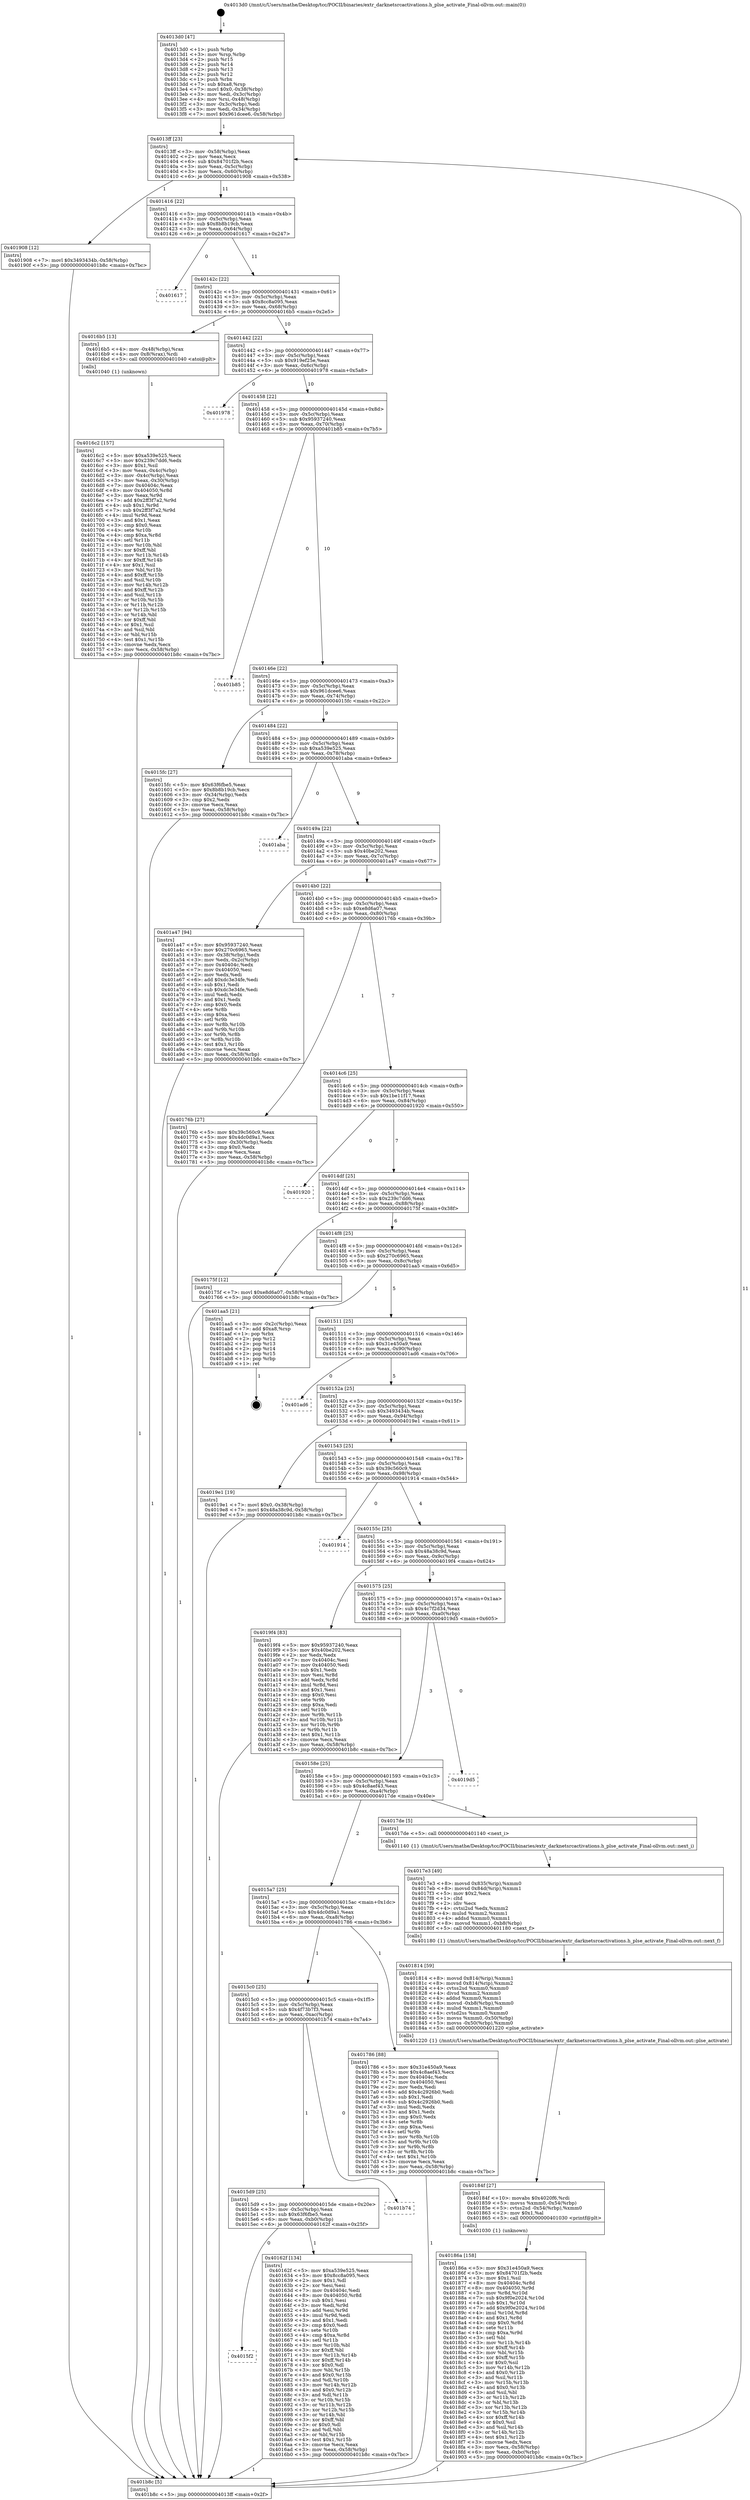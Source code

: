 digraph "0x4013d0" {
  label = "0x4013d0 (/mnt/c/Users/mathe/Desktop/tcc/POCII/binaries/extr_darknetsrcactivations.h_plse_activate_Final-ollvm.out::main(0))"
  labelloc = "t"
  node[shape=record]

  Entry [label="",width=0.3,height=0.3,shape=circle,fillcolor=black,style=filled]
  "0x4013ff" [label="{
     0x4013ff [23]\l
     | [instrs]\l
     &nbsp;&nbsp;0x4013ff \<+3\>: mov -0x58(%rbp),%eax\l
     &nbsp;&nbsp;0x401402 \<+2\>: mov %eax,%ecx\l
     &nbsp;&nbsp;0x401404 \<+6\>: sub $0x84701f2b,%ecx\l
     &nbsp;&nbsp;0x40140a \<+3\>: mov %eax,-0x5c(%rbp)\l
     &nbsp;&nbsp;0x40140d \<+3\>: mov %ecx,-0x60(%rbp)\l
     &nbsp;&nbsp;0x401410 \<+6\>: je 0000000000401908 \<main+0x538\>\l
  }"]
  "0x401908" [label="{
     0x401908 [12]\l
     | [instrs]\l
     &nbsp;&nbsp;0x401908 \<+7\>: movl $0x3493434b,-0x58(%rbp)\l
     &nbsp;&nbsp;0x40190f \<+5\>: jmp 0000000000401b8c \<main+0x7bc\>\l
  }"]
  "0x401416" [label="{
     0x401416 [22]\l
     | [instrs]\l
     &nbsp;&nbsp;0x401416 \<+5\>: jmp 000000000040141b \<main+0x4b\>\l
     &nbsp;&nbsp;0x40141b \<+3\>: mov -0x5c(%rbp),%eax\l
     &nbsp;&nbsp;0x40141e \<+5\>: sub $0x8b8b19cb,%eax\l
     &nbsp;&nbsp;0x401423 \<+3\>: mov %eax,-0x64(%rbp)\l
     &nbsp;&nbsp;0x401426 \<+6\>: je 0000000000401617 \<main+0x247\>\l
  }"]
  Exit [label="",width=0.3,height=0.3,shape=circle,fillcolor=black,style=filled,peripheries=2]
  "0x401617" [label="{
     0x401617\l
  }", style=dashed]
  "0x40142c" [label="{
     0x40142c [22]\l
     | [instrs]\l
     &nbsp;&nbsp;0x40142c \<+5\>: jmp 0000000000401431 \<main+0x61\>\l
     &nbsp;&nbsp;0x401431 \<+3\>: mov -0x5c(%rbp),%eax\l
     &nbsp;&nbsp;0x401434 \<+5\>: sub $0x8cc8a095,%eax\l
     &nbsp;&nbsp;0x401439 \<+3\>: mov %eax,-0x68(%rbp)\l
     &nbsp;&nbsp;0x40143c \<+6\>: je 00000000004016b5 \<main+0x2e5\>\l
  }"]
  "0x40186a" [label="{
     0x40186a [158]\l
     | [instrs]\l
     &nbsp;&nbsp;0x40186a \<+5\>: mov $0x31e450a9,%ecx\l
     &nbsp;&nbsp;0x40186f \<+5\>: mov $0x84701f2b,%edx\l
     &nbsp;&nbsp;0x401874 \<+3\>: mov $0x1,%sil\l
     &nbsp;&nbsp;0x401877 \<+8\>: mov 0x40404c,%r8d\l
     &nbsp;&nbsp;0x40187f \<+8\>: mov 0x404050,%r9d\l
     &nbsp;&nbsp;0x401887 \<+3\>: mov %r8d,%r10d\l
     &nbsp;&nbsp;0x40188a \<+7\>: sub $0x9f0e2024,%r10d\l
     &nbsp;&nbsp;0x401891 \<+4\>: sub $0x1,%r10d\l
     &nbsp;&nbsp;0x401895 \<+7\>: add $0x9f0e2024,%r10d\l
     &nbsp;&nbsp;0x40189c \<+4\>: imul %r10d,%r8d\l
     &nbsp;&nbsp;0x4018a0 \<+4\>: and $0x1,%r8d\l
     &nbsp;&nbsp;0x4018a4 \<+4\>: cmp $0x0,%r8d\l
     &nbsp;&nbsp;0x4018a8 \<+4\>: sete %r11b\l
     &nbsp;&nbsp;0x4018ac \<+4\>: cmp $0xa,%r9d\l
     &nbsp;&nbsp;0x4018b0 \<+3\>: setl %bl\l
     &nbsp;&nbsp;0x4018b3 \<+3\>: mov %r11b,%r14b\l
     &nbsp;&nbsp;0x4018b6 \<+4\>: xor $0xff,%r14b\l
     &nbsp;&nbsp;0x4018ba \<+3\>: mov %bl,%r15b\l
     &nbsp;&nbsp;0x4018bd \<+4\>: xor $0xff,%r15b\l
     &nbsp;&nbsp;0x4018c1 \<+4\>: xor $0x0,%sil\l
     &nbsp;&nbsp;0x4018c5 \<+3\>: mov %r14b,%r12b\l
     &nbsp;&nbsp;0x4018c8 \<+4\>: and $0x0,%r12b\l
     &nbsp;&nbsp;0x4018cc \<+3\>: and %sil,%r11b\l
     &nbsp;&nbsp;0x4018cf \<+3\>: mov %r15b,%r13b\l
     &nbsp;&nbsp;0x4018d2 \<+4\>: and $0x0,%r13b\l
     &nbsp;&nbsp;0x4018d6 \<+3\>: and %sil,%bl\l
     &nbsp;&nbsp;0x4018d9 \<+3\>: or %r11b,%r12b\l
     &nbsp;&nbsp;0x4018dc \<+3\>: or %bl,%r13b\l
     &nbsp;&nbsp;0x4018df \<+3\>: xor %r13b,%r12b\l
     &nbsp;&nbsp;0x4018e2 \<+3\>: or %r15b,%r14b\l
     &nbsp;&nbsp;0x4018e5 \<+4\>: xor $0xff,%r14b\l
     &nbsp;&nbsp;0x4018e9 \<+4\>: or $0x0,%sil\l
     &nbsp;&nbsp;0x4018ed \<+3\>: and %sil,%r14b\l
     &nbsp;&nbsp;0x4018f0 \<+3\>: or %r14b,%r12b\l
     &nbsp;&nbsp;0x4018f3 \<+4\>: test $0x1,%r12b\l
     &nbsp;&nbsp;0x4018f7 \<+3\>: cmovne %edx,%ecx\l
     &nbsp;&nbsp;0x4018fa \<+3\>: mov %ecx,-0x58(%rbp)\l
     &nbsp;&nbsp;0x4018fd \<+6\>: mov %eax,-0xbc(%rbp)\l
     &nbsp;&nbsp;0x401903 \<+5\>: jmp 0000000000401b8c \<main+0x7bc\>\l
  }"]
  "0x4016b5" [label="{
     0x4016b5 [13]\l
     | [instrs]\l
     &nbsp;&nbsp;0x4016b5 \<+4\>: mov -0x48(%rbp),%rax\l
     &nbsp;&nbsp;0x4016b9 \<+4\>: mov 0x8(%rax),%rdi\l
     &nbsp;&nbsp;0x4016bd \<+5\>: call 0000000000401040 \<atoi@plt\>\l
     | [calls]\l
     &nbsp;&nbsp;0x401040 \{1\} (unknown)\l
  }"]
  "0x401442" [label="{
     0x401442 [22]\l
     | [instrs]\l
     &nbsp;&nbsp;0x401442 \<+5\>: jmp 0000000000401447 \<main+0x77\>\l
     &nbsp;&nbsp;0x401447 \<+3\>: mov -0x5c(%rbp),%eax\l
     &nbsp;&nbsp;0x40144a \<+5\>: sub $0x919ef25e,%eax\l
     &nbsp;&nbsp;0x40144f \<+3\>: mov %eax,-0x6c(%rbp)\l
     &nbsp;&nbsp;0x401452 \<+6\>: je 0000000000401978 \<main+0x5a8\>\l
  }"]
  "0x40184f" [label="{
     0x40184f [27]\l
     | [instrs]\l
     &nbsp;&nbsp;0x40184f \<+10\>: movabs $0x4020f6,%rdi\l
     &nbsp;&nbsp;0x401859 \<+5\>: movss %xmm0,-0x54(%rbp)\l
     &nbsp;&nbsp;0x40185e \<+5\>: cvtss2sd -0x54(%rbp),%xmm0\l
     &nbsp;&nbsp;0x401863 \<+2\>: mov $0x1,%al\l
     &nbsp;&nbsp;0x401865 \<+5\>: call 0000000000401030 \<printf@plt\>\l
     | [calls]\l
     &nbsp;&nbsp;0x401030 \{1\} (unknown)\l
  }"]
  "0x401978" [label="{
     0x401978\l
  }", style=dashed]
  "0x401458" [label="{
     0x401458 [22]\l
     | [instrs]\l
     &nbsp;&nbsp;0x401458 \<+5\>: jmp 000000000040145d \<main+0x8d\>\l
     &nbsp;&nbsp;0x40145d \<+3\>: mov -0x5c(%rbp),%eax\l
     &nbsp;&nbsp;0x401460 \<+5\>: sub $0x95937240,%eax\l
     &nbsp;&nbsp;0x401465 \<+3\>: mov %eax,-0x70(%rbp)\l
     &nbsp;&nbsp;0x401468 \<+6\>: je 0000000000401b85 \<main+0x7b5\>\l
  }"]
  "0x401814" [label="{
     0x401814 [59]\l
     | [instrs]\l
     &nbsp;&nbsp;0x401814 \<+8\>: movsd 0x814(%rip),%xmm1\l
     &nbsp;&nbsp;0x40181c \<+8\>: movsd 0x814(%rip),%xmm2\l
     &nbsp;&nbsp;0x401824 \<+4\>: cvtss2sd %xmm0,%xmm0\l
     &nbsp;&nbsp;0x401828 \<+4\>: divsd %xmm2,%xmm0\l
     &nbsp;&nbsp;0x40182c \<+4\>: addsd %xmm0,%xmm1\l
     &nbsp;&nbsp;0x401830 \<+8\>: movsd -0xb8(%rbp),%xmm0\l
     &nbsp;&nbsp;0x401838 \<+4\>: mulsd %xmm1,%xmm0\l
     &nbsp;&nbsp;0x40183c \<+4\>: cvtsd2ss %xmm0,%xmm0\l
     &nbsp;&nbsp;0x401840 \<+5\>: movss %xmm0,-0x50(%rbp)\l
     &nbsp;&nbsp;0x401845 \<+5\>: movss -0x50(%rbp),%xmm0\l
     &nbsp;&nbsp;0x40184a \<+5\>: call 0000000000401220 \<plse_activate\>\l
     | [calls]\l
     &nbsp;&nbsp;0x401220 \{1\} (/mnt/c/Users/mathe/Desktop/tcc/POCII/binaries/extr_darknetsrcactivations.h_plse_activate_Final-ollvm.out::plse_activate)\l
  }"]
  "0x401b85" [label="{
     0x401b85\l
  }", style=dashed]
  "0x40146e" [label="{
     0x40146e [22]\l
     | [instrs]\l
     &nbsp;&nbsp;0x40146e \<+5\>: jmp 0000000000401473 \<main+0xa3\>\l
     &nbsp;&nbsp;0x401473 \<+3\>: mov -0x5c(%rbp),%eax\l
     &nbsp;&nbsp;0x401476 \<+5\>: sub $0x961dcee6,%eax\l
     &nbsp;&nbsp;0x40147b \<+3\>: mov %eax,-0x74(%rbp)\l
     &nbsp;&nbsp;0x40147e \<+6\>: je 00000000004015fc \<main+0x22c\>\l
  }"]
  "0x4017e3" [label="{
     0x4017e3 [49]\l
     | [instrs]\l
     &nbsp;&nbsp;0x4017e3 \<+8\>: movsd 0x835(%rip),%xmm0\l
     &nbsp;&nbsp;0x4017eb \<+8\>: movsd 0x84d(%rip),%xmm1\l
     &nbsp;&nbsp;0x4017f3 \<+5\>: mov $0x2,%ecx\l
     &nbsp;&nbsp;0x4017f8 \<+1\>: cltd\l
     &nbsp;&nbsp;0x4017f9 \<+2\>: idiv %ecx\l
     &nbsp;&nbsp;0x4017fb \<+4\>: cvtsi2sd %edx,%xmm2\l
     &nbsp;&nbsp;0x4017ff \<+4\>: mulsd %xmm2,%xmm1\l
     &nbsp;&nbsp;0x401803 \<+4\>: addsd %xmm0,%xmm1\l
     &nbsp;&nbsp;0x401807 \<+8\>: movsd %xmm1,-0xb8(%rbp)\l
     &nbsp;&nbsp;0x40180f \<+5\>: call 0000000000401180 \<next_f\>\l
     | [calls]\l
     &nbsp;&nbsp;0x401180 \{1\} (/mnt/c/Users/mathe/Desktop/tcc/POCII/binaries/extr_darknetsrcactivations.h_plse_activate_Final-ollvm.out::next_f)\l
  }"]
  "0x4015fc" [label="{
     0x4015fc [27]\l
     | [instrs]\l
     &nbsp;&nbsp;0x4015fc \<+5\>: mov $0x63f6fbe5,%eax\l
     &nbsp;&nbsp;0x401601 \<+5\>: mov $0x8b8b19cb,%ecx\l
     &nbsp;&nbsp;0x401606 \<+3\>: mov -0x34(%rbp),%edx\l
     &nbsp;&nbsp;0x401609 \<+3\>: cmp $0x2,%edx\l
     &nbsp;&nbsp;0x40160c \<+3\>: cmovne %ecx,%eax\l
     &nbsp;&nbsp;0x40160f \<+3\>: mov %eax,-0x58(%rbp)\l
     &nbsp;&nbsp;0x401612 \<+5\>: jmp 0000000000401b8c \<main+0x7bc\>\l
  }"]
  "0x401484" [label="{
     0x401484 [22]\l
     | [instrs]\l
     &nbsp;&nbsp;0x401484 \<+5\>: jmp 0000000000401489 \<main+0xb9\>\l
     &nbsp;&nbsp;0x401489 \<+3\>: mov -0x5c(%rbp),%eax\l
     &nbsp;&nbsp;0x40148c \<+5\>: sub $0xa539e525,%eax\l
     &nbsp;&nbsp;0x401491 \<+3\>: mov %eax,-0x78(%rbp)\l
     &nbsp;&nbsp;0x401494 \<+6\>: je 0000000000401aba \<main+0x6ea\>\l
  }"]
  "0x401b8c" [label="{
     0x401b8c [5]\l
     | [instrs]\l
     &nbsp;&nbsp;0x401b8c \<+5\>: jmp 00000000004013ff \<main+0x2f\>\l
  }"]
  "0x4013d0" [label="{
     0x4013d0 [47]\l
     | [instrs]\l
     &nbsp;&nbsp;0x4013d0 \<+1\>: push %rbp\l
     &nbsp;&nbsp;0x4013d1 \<+3\>: mov %rsp,%rbp\l
     &nbsp;&nbsp;0x4013d4 \<+2\>: push %r15\l
     &nbsp;&nbsp;0x4013d6 \<+2\>: push %r14\l
     &nbsp;&nbsp;0x4013d8 \<+2\>: push %r13\l
     &nbsp;&nbsp;0x4013da \<+2\>: push %r12\l
     &nbsp;&nbsp;0x4013dc \<+1\>: push %rbx\l
     &nbsp;&nbsp;0x4013dd \<+7\>: sub $0xa8,%rsp\l
     &nbsp;&nbsp;0x4013e4 \<+7\>: movl $0x0,-0x38(%rbp)\l
     &nbsp;&nbsp;0x4013eb \<+3\>: mov %edi,-0x3c(%rbp)\l
     &nbsp;&nbsp;0x4013ee \<+4\>: mov %rsi,-0x48(%rbp)\l
     &nbsp;&nbsp;0x4013f2 \<+3\>: mov -0x3c(%rbp),%edi\l
     &nbsp;&nbsp;0x4013f5 \<+3\>: mov %edi,-0x34(%rbp)\l
     &nbsp;&nbsp;0x4013f8 \<+7\>: movl $0x961dcee6,-0x58(%rbp)\l
  }"]
  "0x4016c2" [label="{
     0x4016c2 [157]\l
     | [instrs]\l
     &nbsp;&nbsp;0x4016c2 \<+5\>: mov $0xa539e525,%ecx\l
     &nbsp;&nbsp;0x4016c7 \<+5\>: mov $0x239c7dd6,%edx\l
     &nbsp;&nbsp;0x4016cc \<+3\>: mov $0x1,%sil\l
     &nbsp;&nbsp;0x4016cf \<+3\>: mov %eax,-0x4c(%rbp)\l
     &nbsp;&nbsp;0x4016d2 \<+3\>: mov -0x4c(%rbp),%eax\l
     &nbsp;&nbsp;0x4016d5 \<+3\>: mov %eax,-0x30(%rbp)\l
     &nbsp;&nbsp;0x4016d8 \<+7\>: mov 0x40404c,%eax\l
     &nbsp;&nbsp;0x4016df \<+8\>: mov 0x404050,%r8d\l
     &nbsp;&nbsp;0x4016e7 \<+3\>: mov %eax,%r9d\l
     &nbsp;&nbsp;0x4016ea \<+7\>: add $0x2ff3f7a2,%r9d\l
     &nbsp;&nbsp;0x4016f1 \<+4\>: sub $0x1,%r9d\l
     &nbsp;&nbsp;0x4016f5 \<+7\>: sub $0x2ff3f7a2,%r9d\l
     &nbsp;&nbsp;0x4016fc \<+4\>: imul %r9d,%eax\l
     &nbsp;&nbsp;0x401700 \<+3\>: and $0x1,%eax\l
     &nbsp;&nbsp;0x401703 \<+3\>: cmp $0x0,%eax\l
     &nbsp;&nbsp;0x401706 \<+4\>: sete %r10b\l
     &nbsp;&nbsp;0x40170a \<+4\>: cmp $0xa,%r8d\l
     &nbsp;&nbsp;0x40170e \<+4\>: setl %r11b\l
     &nbsp;&nbsp;0x401712 \<+3\>: mov %r10b,%bl\l
     &nbsp;&nbsp;0x401715 \<+3\>: xor $0xff,%bl\l
     &nbsp;&nbsp;0x401718 \<+3\>: mov %r11b,%r14b\l
     &nbsp;&nbsp;0x40171b \<+4\>: xor $0xff,%r14b\l
     &nbsp;&nbsp;0x40171f \<+4\>: xor $0x1,%sil\l
     &nbsp;&nbsp;0x401723 \<+3\>: mov %bl,%r15b\l
     &nbsp;&nbsp;0x401726 \<+4\>: and $0xff,%r15b\l
     &nbsp;&nbsp;0x40172a \<+3\>: and %sil,%r10b\l
     &nbsp;&nbsp;0x40172d \<+3\>: mov %r14b,%r12b\l
     &nbsp;&nbsp;0x401730 \<+4\>: and $0xff,%r12b\l
     &nbsp;&nbsp;0x401734 \<+3\>: and %sil,%r11b\l
     &nbsp;&nbsp;0x401737 \<+3\>: or %r10b,%r15b\l
     &nbsp;&nbsp;0x40173a \<+3\>: or %r11b,%r12b\l
     &nbsp;&nbsp;0x40173d \<+3\>: xor %r12b,%r15b\l
     &nbsp;&nbsp;0x401740 \<+3\>: or %r14b,%bl\l
     &nbsp;&nbsp;0x401743 \<+3\>: xor $0xff,%bl\l
     &nbsp;&nbsp;0x401746 \<+4\>: or $0x1,%sil\l
     &nbsp;&nbsp;0x40174a \<+3\>: and %sil,%bl\l
     &nbsp;&nbsp;0x40174d \<+3\>: or %bl,%r15b\l
     &nbsp;&nbsp;0x401750 \<+4\>: test $0x1,%r15b\l
     &nbsp;&nbsp;0x401754 \<+3\>: cmovne %edx,%ecx\l
     &nbsp;&nbsp;0x401757 \<+3\>: mov %ecx,-0x58(%rbp)\l
     &nbsp;&nbsp;0x40175a \<+5\>: jmp 0000000000401b8c \<main+0x7bc\>\l
  }"]
  "0x401aba" [label="{
     0x401aba\l
  }", style=dashed]
  "0x40149a" [label="{
     0x40149a [22]\l
     | [instrs]\l
     &nbsp;&nbsp;0x40149a \<+5\>: jmp 000000000040149f \<main+0xcf\>\l
     &nbsp;&nbsp;0x40149f \<+3\>: mov -0x5c(%rbp),%eax\l
     &nbsp;&nbsp;0x4014a2 \<+5\>: sub $0x40be202,%eax\l
     &nbsp;&nbsp;0x4014a7 \<+3\>: mov %eax,-0x7c(%rbp)\l
     &nbsp;&nbsp;0x4014aa \<+6\>: je 0000000000401a47 \<main+0x677\>\l
  }"]
  "0x4015f2" [label="{
     0x4015f2\l
  }", style=dashed]
  "0x401a47" [label="{
     0x401a47 [94]\l
     | [instrs]\l
     &nbsp;&nbsp;0x401a47 \<+5\>: mov $0x95937240,%eax\l
     &nbsp;&nbsp;0x401a4c \<+5\>: mov $0x270c6965,%ecx\l
     &nbsp;&nbsp;0x401a51 \<+3\>: mov -0x38(%rbp),%edx\l
     &nbsp;&nbsp;0x401a54 \<+3\>: mov %edx,-0x2c(%rbp)\l
     &nbsp;&nbsp;0x401a57 \<+7\>: mov 0x40404c,%edx\l
     &nbsp;&nbsp;0x401a5e \<+7\>: mov 0x404050,%esi\l
     &nbsp;&nbsp;0x401a65 \<+2\>: mov %edx,%edi\l
     &nbsp;&nbsp;0x401a67 \<+6\>: add $0xdc3e34fe,%edi\l
     &nbsp;&nbsp;0x401a6d \<+3\>: sub $0x1,%edi\l
     &nbsp;&nbsp;0x401a70 \<+6\>: sub $0xdc3e34fe,%edi\l
     &nbsp;&nbsp;0x401a76 \<+3\>: imul %edi,%edx\l
     &nbsp;&nbsp;0x401a79 \<+3\>: and $0x1,%edx\l
     &nbsp;&nbsp;0x401a7c \<+3\>: cmp $0x0,%edx\l
     &nbsp;&nbsp;0x401a7f \<+4\>: sete %r8b\l
     &nbsp;&nbsp;0x401a83 \<+3\>: cmp $0xa,%esi\l
     &nbsp;&nbsp;0x401a86 \<+4\>: setl %r9b\l
     &nbsp;&nbsp;0x401a8a \<+3\>: mov %r8b,%r10b\l
     &nbsp;&nbsp;0x401a8d \<+3\>: and %r9b,%r10b\l
     &nbsp;&nbsp;0x401a90 \<+3\>: xor %r9b,%r8b\l
     &nbsp;&nbsp;0x401a93 \<+3\>: or %r8b,%r10b\l
     &nbsp;&nbsp;0x401a96 \<+4\>: test $0x1,%r10b\l
     &nbsp;&nbsp;0x401a9a \<+3\>: cmovne %ecx,%eax\l
     &nbsp;&nbsp;0x401a9d \<+3\>: mov %eax,-0x58(%rbp)\l
     &nbsp;&nbsp;0x401aa0 \<+5\>: jmp 0000000000401b8c \<main+0x7bc\>\l
  }"]
  "0x4014b0" [label="{
     0x4014b0 [22]\l
     | [instrs]\l
     &nbsp;&nbsp;0x4014b0 \<+5\>: jmp 00000000004014b5 \<main+0xe5\>\l
     &nbsp;&nbsp;0x4014b5 \<+3\>: mov -0x5c(%rbp),%eax\l
     &nbsp;&nbsp;0x4014b8 \<+5\>: sub $0xe8d6a07,%eax\l
     &nbsp;&nbsp;0x4014bd \<+3\>: mov %eax,-0x80(%rbp)\l
     &nbsp;&nbsp;0x4014c0 \<+6\>: je 000000000040176b \<main+0x39b\>\l
  }"]
  "0x40162f" [label="{
     0x40162f [134]\l
     | [instrs]\l
     &nbsp;&nbsp;0x40162f \<+5\>: mov $0xa539e525,%eax\l
     &nbsp;&nbsp;0x401634 \<+5\>: mov $0x8cc8a095,%ecx\l
     &nbsp;&nbsp;0x401639 \<+2\>: mov $0x1,%dl\l
     &nbsp;&nbsp;0x40163b \<+2\>: xor %esi,%esi\l
     &nbsp;&nbsp;0x40163d \<+7\>: mov 0x40404c,%edi\l
     &nbsp;&nbsp;0x401644 \<+8\>: mov 0x404050,%r8d\l
     &nbsp;&nbsp;0x40164c \<+3\>: sub $0x1,%esi\l
     &nbsp;&nbsp;0x40164f \<+3\>: mov %edi,%r9d\l
     &nbsp;&nbsp;0x401652 \<+3\>: add %esi,%r9d\l
     &nbsp;&nbsp;0x401655 \<+4\>: imul %r9d,%edi\l
     &nbsp;&nbsp;0x401659 \<+3\>: and $0x1,%edi\l
     &nbsp;&nbsp;0x40165c \<+3\>: cmp $0x0,%edi\l
     &nbsp;&nbsp;0x40165f \<+4\>: sete %r10b\l
     &nbsp;&nbsp;0x401663 \<+4\>: cmp $0xa,%r8d\l
     &nbsp;&nbsp;0x401667 \<+4\>: setl %r11b\l
     &nbsp;&nbsp;0x40166b \<+3\>: mov %r10b,%bl\l
     &nbsp;&nbsp;0x40166e \<+3\>: xor $0xff,%bl\l
     &nbsp;&nbsp;0x401671 \<+3\>: mov %r11b,%r14b\l
     &nbsp;&nbsp;0x401674 \<+4\>: xor $0xff,%r14b\l
     &nbsp;&nbsp;0x401678 \<+3\>: xor $0x0,%dl\l
     &nbsp;&nbsp;0x40167b \<+3\>: mov %bl,%r15b\l
     &nbsp;&nbsp;0x40167e \<+4\>: and $0x0,%r15b\l
     &nbsp;&nbsp;0x401682 \<+3\>: and %dl,%r10b\l
     &nbsp;&nbsp;0x401685 \<+3\>: mov %r14b,%r12b\l
     &nbsp;&nbsp;0x401688 \<+4\>: and $0x0,%r12b\l
     &nbsp;&nbsp;0x40168c \<+3\>: and %dl,%r11b\l
     &nbsp;&nbsp;0x40168f \<+3\>: or %r10b,%r15b\l
     &nbsp;&nbsp;0x401692 \<+3\>: or %r11b,%r12b\l
     &nbsp;&nbsp;0x401695 \<+3\>: xor %r12b,%r15b\l
     &nbsp;&nbsp;0x401698 \<+3\>: or %r14b,%bl\l
     &nbsp;&nbsp;0x40169b \<+3\>: xor $0xff,%bl\l
     &nbsp;&nbsp;0x40169e \<+3\>: or $0x0,%dl\l
     &nbsp;&nbsp;0x4016a1 \<+2\>: and %dl,%bl\l
     &nbsp;&nbsp;0x4016a3 \<+3\>: or %bl,%r15b\l
     &nbsp;&nbsp;0x4016a6 \<+4\>: test $0x1,%r15b\l
     &nbsp;&nbsp;0x4016aa \<+3\>: cmovne %ecx,%eax\l
     &nbsp;&nbsp;0x4016ad \<+3\>: mov %eax,-0x58(%rbp)\l
     &nbsp;&nbsp;0x4016b0 \<+5\>: jmp 0000000000401b8c \<main+0x7bc\>\l
  }"]
  "0x40176b" [label="{
     0x40176b [27]\l
     | [instrs]\l
     &nbsp;&nbsp;0x40176b \<+5\>: mov $0x39c560c9,%eax\l
     &nbsp;&nbsp;0x401770 \<+5\>: mov $0x4dc0d9a1,%ecx\l
     &nbsp;&nbsp;0x401775 \<+3\>: mov -0x30(%rbp),%edx\l
     &nbsp;&nbsp;0x401778 \<+3\>: cmp $0x0,%edx\l
     &nbsp;&nbsp;0x40177b \<+3\>: cmove %ecx,%eax\l
     &nbsp;&nbsp;0x40177e \<+3\>: mov %eax,-0x58(%rbp)\l
     &nbsp;&nbsp;0x401781 \<+5\>: jmp 0000000000401b8c \<main+0x7bc\>\l
  }"]
  "0x4014c6" [label="{
     0x4014c6 [25]\l
     | [instrs]\l
     &nbsp;&nbsp;0x4014c6 \<+5\>: jmp 00000000004014cb \<main+0xfb\>\l
     &nbsp;&nbsp;0x4014cb \<+3\>: mov -0x5c(%rbp),%eax\l
     &nbsp;&nbsp;0x4014ce \<+5\>: sub $0x1be11f17,%eax\l
     &nbsp;&nbsp;0x4014d3 \<+6\>: mov %eax,-0x84(%rbp)\l
     &nbsp;&nbsp;0x4014d9 \<+6\>: je 0000000000401920 \<main+0x550\>\l
  }"]
  "0x4015d9" [label="{
     0x4015d9 [25]\l
     | [instrs]\l
     &nbsp;&nbsp;0x4015d9 \<+5\>: jmp 00000000004015de \<main+0x20e\>\l
     &nbsp;&nbsp;0x4015de \<+3\>: mov -0x5c(%rbp),%eax\l
     &nbsp;&nbsp;0x4015e1 \<+5\>: sub $0x63f6fbe5,%eax\l
     &nbsp;&nbsp;0x4015e6 \<+6\>: mov %eax,-0xb0(%rbp)\l
     &nbsp;&nbsp;0x4015ec \<+6\>: je 000000000040162f \<main+0x25f\>\l
  }"]
  "0x401920" [label="{
     0x401920\l
  }", style=dashed]
  "0x4014df" [label="{
     0x4014df [25]\l
     | [instrs]\l
     &nbsp;&nbsp;0x4014df \<+5\>: jmp 00000000004014e4 \<main+0x114\>\l
     &nbsp;&nbsp;0x4014e4 \<+3\>: mov -0x5c(%rbp),%eax\l
     &nbsp;&nbsp;0x4014e7 \<+5\>: sub $0x239c7dd6,%eax\l
     &nbsp;&nbsp;0x4014ec \<+6\>: mov %eax,-0x88(%rbp)\l
     &nbsp;&nbsp;0x4014f2 \<+6\>: je 000000000040175f \<main+0x38f\>\l
  }"]
  "0x401b74" [label="{
     0x401b74\l
  }", style=dashed]
  "0x40175f" [label="{
     0x40175f [12]\l
     | [instrs]\l
     &nbsp;&nbsp;0x40175f \<+7\>: movl $0xe8d6a07,-0x58(%rbp)\l
     &nbsp;&nbsp;0x401766 \<+5\>: jmp 0000000000401b8c \<main+0x7bc\>\l
  }"]
  "0x4014f8" [label="{
     0x4014f8 [25]\l
     | [instrs]\l
     &nbsp;&nbsp;0x4014f8 \<+5\>: jmp 00000000004014fd \<main+0x12d\>\l
     &nbsp;&nbsp;0x4014fd \<+3\>: mov -0x5c(%rbp),%eax\l
     &nbsp;&nbsp;0x401500 \<+5\>: sub $0x270c6965,%eax\l
     &nbsp;&nbsp;0x401505 \<+6\>: mov %eax,-0x8c(%rbp)\l
     &nbsp;&nbsp;0x40150b \<+6\>: je 0000000000401aa5 \<main+0x6d5\>\l
  }"]
  "0x4015c0" [label="{
     0x4015c0 [25]\l
     | [instrs]\l
     &nbsp;&nbsp;0x4015c0 \<+5\>: jmp 00000000004015c5 \<main+0x1f5\>\l
     &nbsp;&nbsp;0x4015c5 \<+3\>: mov -0x5c(%rbp),%eax\l
     &nbsp;&nbsp;0x4015c8 \<+5\>: sub $0x4f73b7f3,%eax\l
     &nbsp;&nbsp;0x4015cd \<+6\>: mov %eax,-0xac(%rbp)\l
     &nbsp;&nbsp;0x4015d3 \<+6\>: je 0000000000401b74 \<main+0x7a4\>\l
  }"]
  "0x401aa5" [label="{
     0x401aa5 [21]\l
     | [instrs]\l
     &nbsp;&nbsp;0x401aa5 \<+3\>: mov -0x2c(%rbp),%eax\l
     &nbsp;&nbsp;0x401aa8 \<+7\>: add $0xa8,%rsp\l
     &nbsp;&nbsp;0x401aaf \<+1\>: pop %rbx\l
     &nbsp;&nbsp;0x401ab0 \<+2\>: pop %r12\l
     &nbsp;&nbsp;0x401ab2 \<+2\>: pop %r13\l
     &nbsp;&nbsp;0x401ab4 \<+2\>: pop %r14\l
     &nbsp;&nbsp;0x401ab6 \<+2\>: pop %r15\l
     &nbsp;&nbsp;0x401ab8 \<+1\>: pop %rbp\l
     &nbsp;&nbsp;0x401ab9 \<+1\>: ret\l
  }"]
  "0x401511" [label="{
     0x401511 [25]\l
     | [instrs]\l
     &nbsp;&nbsp;0x401511 \<+5\>: jmp 0000000000401516 \<main+0x146\>\l
     &nbsp;&nbsp;0x401516 \<+3\>: mov -0x5c(%rbp),%eax\l
     &nbsp;&nbsp;0x401519 \<+5\>: sub $0x31e450a9,%eax\l
     &nbsp;&nbsp;0x40151e \<+6\>: mov %eax,-0x90(%rbp)\l
     &nbsp;&nbsp;0x401524 \<+6\>: je 0000000000401ad6 \<main+0x706\>\l
  }"]
  "0x401786" [label="{
     0x401786 [88]\l
     | [instrs]\l
     &nbsp;&nbsp;0x401786 \<+5\>: mov $0x31e450a9,%eax\l
     &nbsp;&nbsp;0x40178b \<+5\>: mov $0x4c8aef43,%ecx\l
     &nbsp;&nbsp;0x401790 \<+7\>: mov 0x40404c,%edx\l
     &nbsp;&nbsp;0x401797 \<+7\>: mov 0x404050,%esi\l
     &nbsp;&nbsp;0x40179e \<+2\>: mov %edx,%edi\l
     &nbsp;&nbsp;0x4017a0 \<+6\>: add $0x4c2926b0,%edi\l
     &nbsp;&nbsp;0x4017a6 \<+3\>: sub $0x1,%edi\l
     &nbsp;&nbsp;0x4017a9 \<+6\>: sub $0x4c2926b0,%edi\l
     &nbsp;&nbsp;0x4017af \<+3\>: imul %edi,%edx\l
     &nbsp;&nbsp;0x4017b2 \<+3\>: and $0x1,%edx\l
     &nbsp;&nbsp;0x4017b5 \<+3\>: cmp $0x0,%edx\l
     &nbsp;&nbsp;0x4017b8 \<+4\>: sete %r8b\l
     &nbsp;&nbsp;0x4017bc \<+3\>: cmp $0xa,%esi\l
     &nbsp;&nbsp;0x4017bf \<+4\>: setl %r9b\l
     &nbsp;&nbsp;0x4017c3 \<+3\>: mov %r8b,%r10b\l
     &nbsp;&nbsp;0x4017c6 \<+3\>: and %r9b,%r10b\l
     &nbsp;&nbsp;0x4017c9 \<+3\>: xor %r9b,%r8b\l
     &nbsp;&nbsp;0x4017cc \<+3\>: or %r8b,%r10b\l
     &nbsp;&nbsp;0x4017cf \<+4\>: test $0x1,%r10b\l
     &nbsp;&nbsp;0x4017d3 \<+3\>: cmovne %ecx,%eax\l
     &nbsp;&nbsp;0x4017d6 \<+3\>: mov %eax,-0x58(%rbp)\l
     &nbsp;&nbsp;0x4017d9 \<+5\>: jmp 0000000000401b8c \<main+0x7bc\>\l
  }"]
  "0x401ad6" [label="{
     0x401ad6\l
  }", style=dashed]
  "0x40152a" [label="{
     0x40152a [25]\l
     | [instrs]\l
     &nbsp;&nbsp;0x40152a \<+5\>: jmp 000000000040152f \<main+0x15f\>\l
     &nbsp;&nbsp;0x40152f \<+3\>: mov -0x5c(%rbp),%eax\l
     &nbsp;&nbsp;0x401532 \<+5\>: sub $0x3493434b,%eax\l
     &nbsp;&nbsp;0x401537 \<+6\>: mov %eax,-0x94(%rbp)\l
     &nbsp;&nbsp;0x40153d \<+6\>: je 00000000004019e1 \<main+0x611\>\l
  }"]
  "0x4015a7" [label="{
     0x4015a7 [25]\l
     | [instrs]\l
     &nbsp;&nbsp;0x4015a7 \<+5\>: jmp 00000000004015ac \<main+0x1dc\>\l
     &nbsp;&nbsp;0x4015ac \<+3\>: mov -0x5c(%rbp),%eax\l
     &nbsp;&nbsp;0x4015af \<+5\>: sub $0x4dc0d9a1,%eax\l
     &nbsp;&nbsp;0x4015b4 \<+6\>: mov %eax,-0xa8(%rbp)\l
     &nbsp;&nbsp;0x4015ba \<+6\>: je 0000000000401786 \<main+0x3b6\>\l
  }"]
  "0x4019e1" [label="{
     0x4019e1 [19]\l
     | [instrs]\l
     &nbsp;&nbsp;0x4019e1 \<+7\>: movl $0x0,-0x38(%rbp)\l
     &nbsp;&nbsp;0x4019e8 \<+7\>: movl $0x48a38c9d,-0x58(%rbp)\l
     &nbsp;&nbsp;0x4019ef \<+5\>: jmp 0000000000401b8c \<main+0x7bc\>\l
  }"]
  "0x401543" [label="{
     0x401543 [25]\l
     | [instrs]\l
     &nbsp;&nbsp;0x401543 \<+5\>: jmp 0000000000401548 \<main+0x178\>\l
     &nbsp;&nbsp;0x401548 \<+3\>: mov -0x5c(%rbp),%eax\l
     &nbsp;&nbsp;0x40154b \<+5\>: sub $0x39c560c9,%eax\l
     &nbsp;&nbsp;0x401550 \<+6\>: mov %eax,-0x98(%rbp)\l
     &nbsp;&nbsp;0x401556 \<+6\>: je 0000000000401914 \<main+0x544\>\l
  }"]
  "0x4017de" [label="{
     0x4017de [5]\l
     | [instrs]\l
     &nbsp;&nbsp;0x4017de \<+5\>: call 0000000000401140 \<next_i\>\l
     | [calls]\l
     &nbsp;&nbsp;0x401140 \{1\} (/mnt/c/Users/mathe/Desktop/tcc/POCII/binaries/extr_darknetsrcactivations.h_plse_activate_Final-ollvm.out::next_i)\l
  }"]
  "0x401914" [label="{
     0x401914\l
  }", style=dashed]
  "0x40155c" [label="{
     0x40155c [25]\l
     | [instrs]\l
     &nbsp;&nbsp;0x40155c \<+5\>: jmp 0000000000401561 \<main+0x191\>\l
     &nbsp;&nbsp;0x401561 \<+3\>: mov -0x5c(%rbp),%eax\l
     &nbsp;&nbsp;0x401564 \<+5\>: sub $0x48a38c9d,%eax\l
     &nbsp;&nbsp;0x401569 \<+6\>: mov %eax,-0x9c(%rbp)\l
     &nbsp;&nbsp;0x40156f \<+6\>: je 00000000004019f4 \<main+0x624\>\l
  }"]
  "0x40158e" [label="{
     0x40158e [25]\l
     | [instrs]\l
     &nbsp;&nbsp;0x40158e \<+5\>: jmp 0000000000401593 \<main+0x1c3\>\l
     &nbsp;&nbsp;0x401593 \<+3\>: mov -0x5c(%rbp),%eax\l
     &nbsp;&nbsp;0x401596 \<+5\>: sub $0x4c8aef43,%eax\l
     &nbsp;&nbsp;0x40159b \<+6\>: mov %eax,-0xa4(%rbp)\l
     &nbsp;&nbsp;0x4015a1 \<+6\>: je 00000000004017de \<main+0x40e\>\l
  }"]
  "0x4019f4" [label="{
     0x4019f4 [83]\l
     | [instrs]\l
     &nbsp;&nbsp;0x4019f4 \<+5\>: mov $0x95937240,%eax\l
     &nbsp;&nbsp;0x4019f9 \<+5\>: mov $0x40be202,%ecx\l
     &nbsp;&nbsp;0x4019fe \<+2\>: xor %edx,%edx\l
     &nbsp;&nbsp;0x401a00 \<+7\>: mov 0x40404c,%esi\l
     &nbsp;&nbsp;0x401a07 \<+7\>: mov 0x404050,%edi\l
     &nbsp;&nbsp;0x401a0e \<+3\>: sub $0x1,%edx\l
     &nbsp;&nbsp;0x401a11 \<+3\>: mov %esi,%r8d\l
     &nbsp;&nbsp;0x401a14 \<+3\>: add %edx,%r8d\l
     &nbsp;&nbsp;0x401a17 \<+4\>: imul %r8d,%esi\l
     &nbsp;&nbsp;0x401a1b \<+3\>: and $0x1,%esi\l
     &nbsp;&nbsp;0x401a1e \<+3\>: cmp $0x0,%esi\l
     &nbsp;&nbsp;0x401a21 \<+4\>: sete %r9b\l
     &nbsp;&nbsp;0x401a25 \<+3\>: cmp $0xa,%edi\l
     &nbsp;&nbsp;0x401a28 \<+4\>: setl %r10b\l
     &nbsp;&nbsp;0x401a2c \<+3\>: mov %r9b,%r11b\l
     &nbsp;&nbsp;0x401a2f \<+3\>: and %r10b,%r11b\l
     &nbsp;&nbsp;0x401a32 \<+3\>: xor %r10b,%r9b\l
     &nbsp;&nbsp;0x401a35 \<+3\>: or %r9b,%r11b\l
     &nbsp;&nbsp;0x401a38 \<+4\>: test $0x1,%r11b\l
     &nbsp;&nbsp;0x401a3c \<+3\>: cmovne %ecx,%eax\l
     &nbsp;&nbsp;0x401a3f \<+3\>: mov %eax,-0x58(%rbp)\l
     &nbsp;&nbsp;0x401a42 \<+5\>: jmp 0000000000401b8c \<main+0x7bc\>\l
  }"]
  "0x401575" [label="{
     0x401575 [25]\l
     | [instrs]\l
     &nbsp;&nbsp;0x401575 \<+5\>: jmp 000000000040157a \<main+0x1aa\>\l
     &nbsp;&nbsp;0x40157a \<+3\>: mov -0x5c(%rbp),%eax\l
     &nbsp;&nbsp;0x40157d \<+5\>: sub $0x4c7f2d34,%eax\l
     &nbsp;&nbsp;0x401582 \<+6\>: mov %eax,-0xa0(%rbp)\l
     &nbsp;&nbsp;0x401588 \<+6\>: je 00000000004019d5 \<main+0x605\>\l
  }"]
  "0x4019d5" [label="{
     0x4019d5\l
  }", style=dashed]
  Entry -> "0x4013d0" [label=" 1"]
  "0x4013ff" -> "0x401908" [label=" 1"]
  "0x4013ff" -> "0x401416" [label=" 11"]
  "0x401aa5" -> Exit [label=" 1"]
  "0x401416" -> "0x401617" [label=" 0"]
  "0x401416" -> "0x40142c" [label=" 11"]
  "0x401a47" -> "0x401b8c" [label=" 1"]
  "0x40142c" -> "0x4016b5" [label=" 1"]
  "0x40142c" -> "0x401442" [label=" 10"]
  "0x4019f4" -> "0x401b8c" [label=" 1"]
  "0x401442" -> "0x401978" [label=" 0"]
  "0x401442" -> "0x401458" [label=" 10"]
  "0x4019e1" -> "0x401b8c" [label=" 1"]
  "0x401458" -> "0x401b85" [label=" 0"]
  "0x401458" -> "0x40146e" [label=" 10"]
  "0x401908" -> "0x401b8c" [label=" 1"]
  "0x40146e" -> "0x4015fc" [label=" 1"]
  "0x40146e" -> "0x401484" [label=" 9"]
  "0x4015fc" -> "0x401b8c" [label=" 1"]
  "0x4013d0" -> "0x4013ff" [label=" 1"]
  "0x401b8c" -> "0x4013ff" [label=" 11"]
  "0x40186a" -> "0x401b8c" [label=" 1"]
  "0x401484" -> "0x401aba" [label=" 0"]
  "0x401484" -> "0x40149a" [label=" 9"]
  "0x40184f" -> "0x40186a" [label=" 1"]
  "0x40149a" -> "0x401a47" [label=" 1"]
  "0x40149a" -> "0x4014b0" [label=" 8"]
  "0x401814" -> "0x40184f" [label=" 1"]
  "0x4014b0" -> "0x40176b" [label=" 1"]
  "0x4014b0" -> "0x4014c6" [label=" 7"]
  "0x4017e3" -> "0x401814" [label=" 1"]
  "0x4014c6" -> "0x401920" [label=" 0"]
  "0x4014c6" -> "0x4014df" [label=" 7"]
  "0x401786" -> "0x401b8c" [label=" 1"]
  "0x4014df" -> "0x40175f" [label=" 1"]
  "0x4014df" -> "0x4014f8" [label=" 6"]
  "0x40176b" -> "0x401b8c" [label=" 1"]
  "0x4014f8" -> "0x401aa5" [label=" 1"]
  "0x4014f8" -> "0x401511" [label=" 5"]
  "0x4016c2" -> "0x401b8c" [label=" 1"]
  "0x401511" -> "0x401ad6" [label=" 0"]
  "0x401511" -> "0x40152a" [label=" 5"]
  "0x4016b5" -> "0x4016c2" [label=" 1"]
  "0x40152a" -> "0x4019e1" [label=" 1"]
  "0x40152a" -> "0x401543" [label=" 4"]
  "0x4015d9" -> "0x4015f2" [label=" 0"]
  "0x401543" -> "0x401914" [label=" 0"]
  "0x401543" -> "0x40155c" [label=" 4"]
  "0x4015d9" -> "0x40162f" [label=" 1"]
  "0x40155c" -> "0x4019f4" [label=" 1"]
  "0x40155c" -> "0x401575" [label=" 3"]
  "0x4015c0" -> "0x4015d9" [label=" 1"]
  "0x401575" -> "0x4019d5" [label=" 0"]
  "0x401575" -> "0x40158e" [label=" 3"]
  "0x4017de" -> "0x4017e3" [label=" 1"]
  "0x40158e" -> "0x4017de" [label=" 1"]
  "0x40158e" -> "0x4015a7" [label=" 2"]
  "0x40162f" -> "0x401b8c" [label=" 1"]
  "0x4015a7" -> "0x401786" [label=" 1"]
  "0x4015a7" -> "0x4015c0" [label=" 1"]
  "0x40175f" -> "0x401b8c" [label=" 1"]
  "0x4015c0" -> "0x401b74" [label=" 0"]
}
